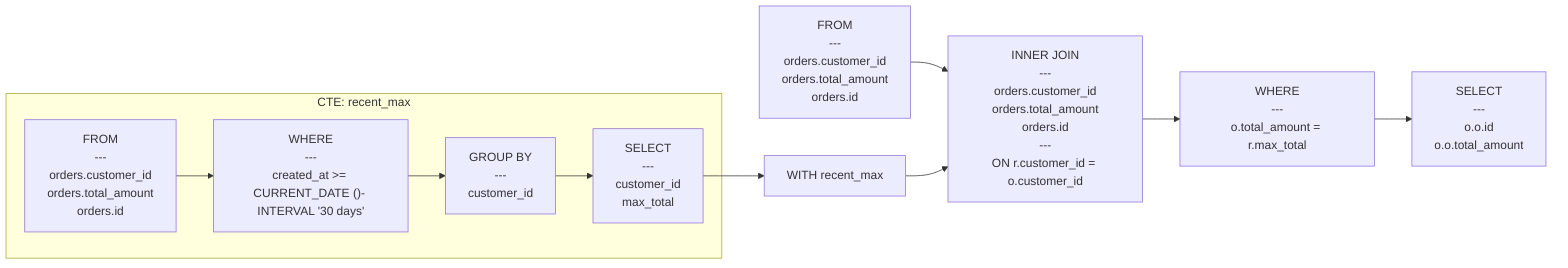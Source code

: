 flowchart LR
    subgraph cte_recent_max [CTE: recent_max]
        direction TB
        node_3["SELECT<br/>---<br/>customer_id<br/>max_total"]
        node_2["GROUP BY<br/>---<br/>customer_id"]
        node_1["WHERE<br/>---<br/>created_at &gt;= CURRENT_DATE ()- INTERVAL '30 days'"]
        node_0["FROM<br/>---<br/>orders.customer_id<br/>orders.total_amount<br/>orders.id"]
        node_0 --> node_1
        node_1 --> node_2
        node_2 --> node_3
    end

    node_5["FROM<br/>---<br/>orders.customer_id<br/>orders.total_amount<br/>orders.id"]
    node_6[WITH recent_max]
    node_7["INNER JOIN<br/>---<br/>orders.customer_id<br/>orders.total_amount<br/>orders.id<br/>---<br/>ON r.customer_id = o.customer_id"]
    node_8["WHERE<br/>---<br/>o.total_amount = r.max_total"]
    node_9["SELECT<br/>---<br/>o.o.id<br/>o.o.total_amount"]
    node_3 --> node_6
    node_5 --> node_7
    node_6 --> node_7
    node_7 --> node_8
    node_8 --> node_9